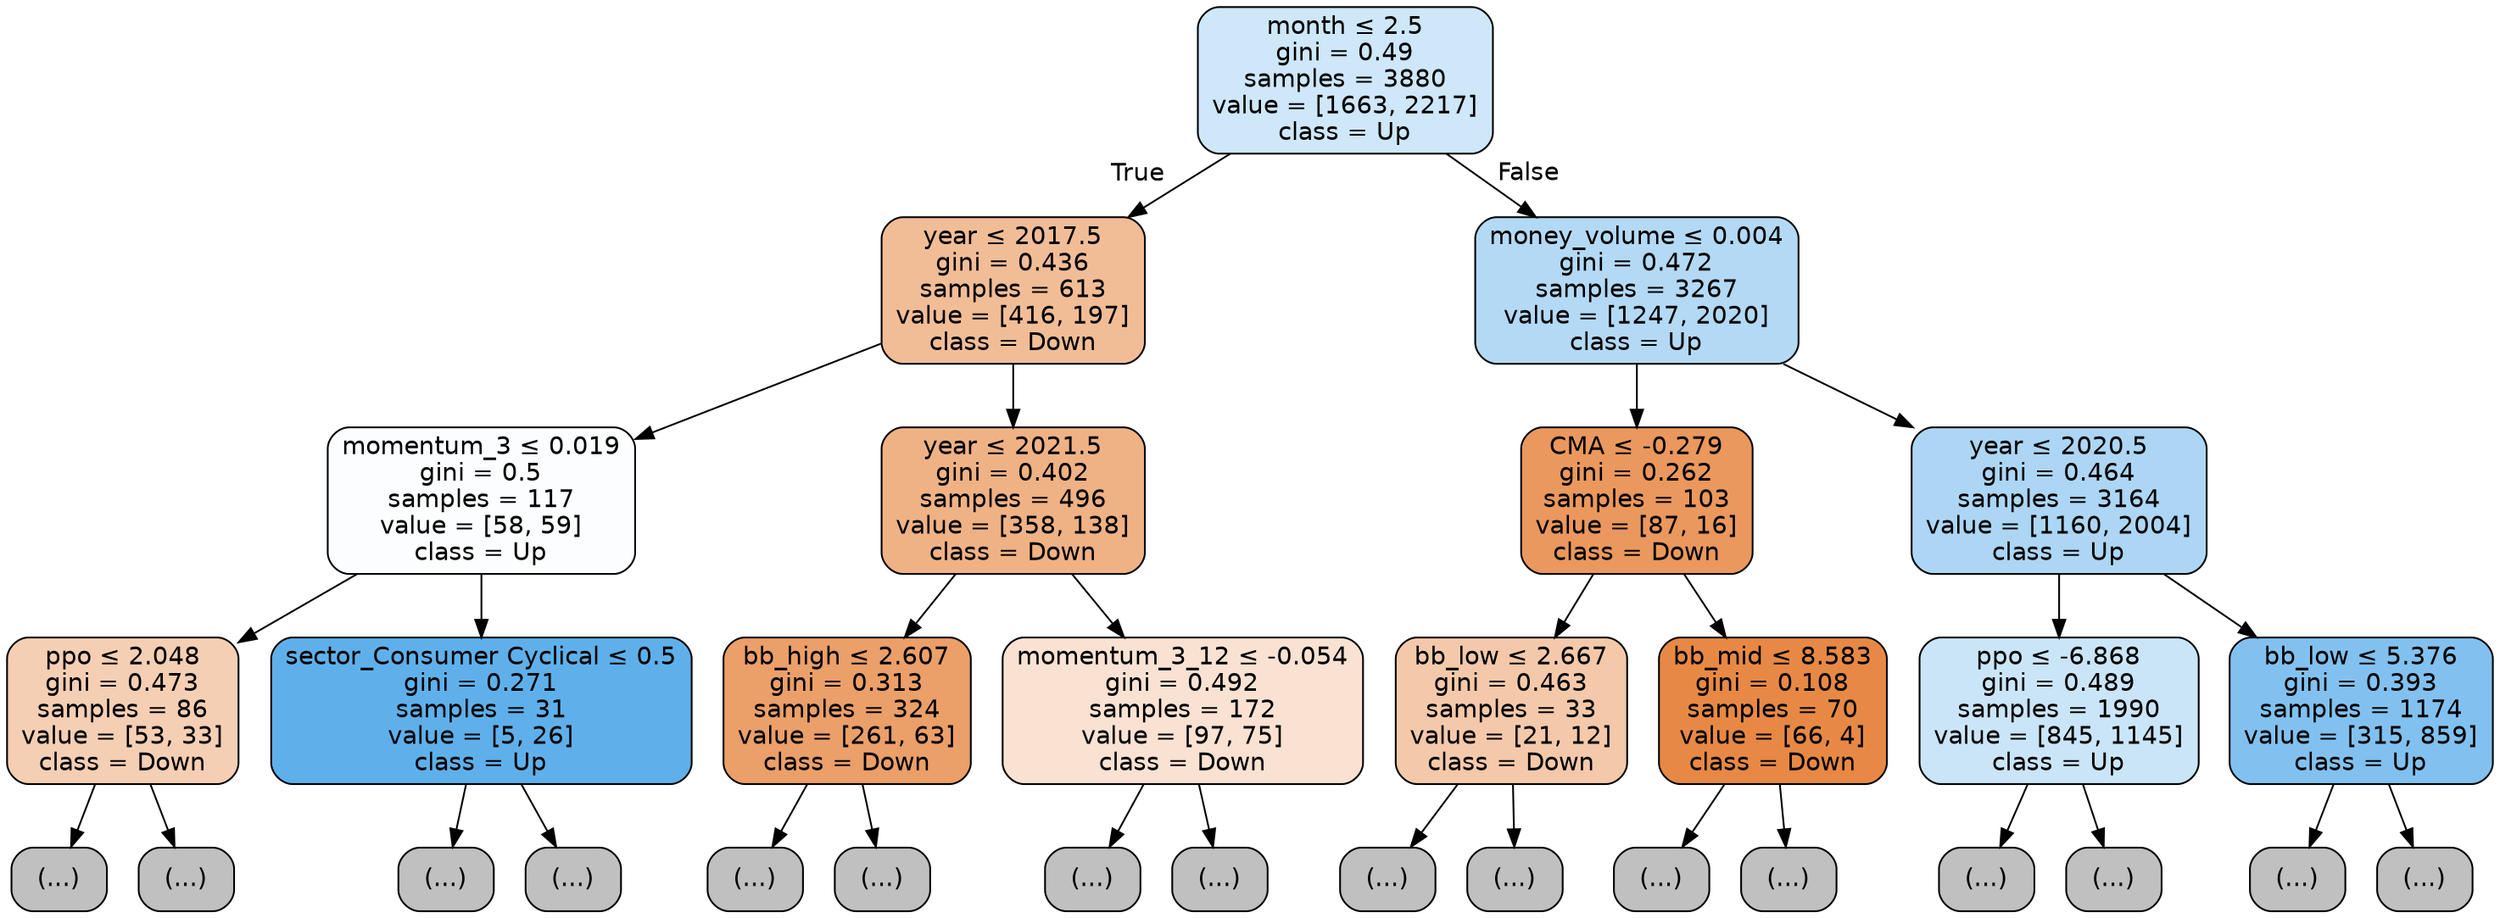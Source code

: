 digraph Tree {
node [shape=box, style="filled, rounded", color="black", fontname="helvetica"] ;
edge [fontname="helvetica"] ;
0 [label=<month &le; 2.5<br/>gini = 0.49<br/>samples = 3880<br/>value = [1663, 2217]<br/>class = Up>, fillcolor="#cee7f9"] ;
1 [label=<year &le; 2017.5<br/>gini = 0.436<br/>samples = 613<br/>value = [416, 197]<br/>class = Down>, fillcolor="#f1bd97"] ;
0 -> 1 [labeldistance=2.5, labelangle=45, headlabel="True"] ;
2 [label=<momentum_3 &le; 0.019<br/>gini = 0.5<br/>samples = 117<br/>value = [58, 59]<br/>class = Up>, fillcolor="#fcfdff"] ;
1 -> 2 ;
3 [label=<ppo &le; 2.048<br/>gini = 0.473<br/>samples = 86<br/>value = [53, 33]<br/>class = Down>, fillcolor="#f5cfb4"] ;
2 -> 3 ;
4 [label="(...)", fillcolor="#C0C0C0"] ;
3 -> 4 ;
7 [label="(...)", fillcolor="#C0C0C0"] ;
3 -> 7 ;
10 [label=<sector_Consumer Cyclical &le; 0.5<br/>gini = 0.271<br/>samples = 31<br/>value = [5, 26]<br/>class = Up>, fillcolor="#5fb0ea"] ;
2 -> 10 ;
11 [label="(...)", fillcolor="#C0C0C0"] ;
10 -> 11 ;
14 [label="(...)", fillcolor="#C0C0C0"] ;
10 -> 14 ;
15 [label=<year &le; 2021.5<br/>gini = 0.402<br/>samples = 496<br/>value = [358, 138]<br/>class = Down>, fillcolor="#efb285"] ;
1 -> 15 ;
16 [label=<bb_high &le; 2.607<br/>gini = 0.313<br/>samples = 324<br/>value = [261, 63]<br/>class = Down>, fillcolor="#eb9f69"] ;
15 -> 16 ;
17 [label="(...)", fillcolor="#C0C0C0"] ;
16 -> 17 ;
20 [label="(...)", fillcolor="#C0C0C0"] ;
16 -> 20 ;
23 [label=<momentum_3_12 &le; -0.054<br/>gini = 0.492<br/>samples = 172<br/>value = [97, 75]<br/>class = Down>, fillcolor="#f9e2d2"] ;
15 -> 23 ;
24 [label="(...)", fillcolor="#C0C0C0"] ;
23 -> 24 ;
27 [label="(...)", fillcolor="#C0C0C0"] ;
23 -> 27 ;
30 [label=<money_volume &le; 0.004<br/>gini = 0.472<br/>samples = 3267<br/>value = [1247, 2020]<br/>class = Up>, fillcolor="#b3d9f5"] ;
0 -> 30 [labeldistance=2.5, labelangle=-45, headlabel="False"] ;
31 [label=<CMA &le; -0.279<br/>gini = 0.262<br/>samples = 103<br/>value = [87, 16]<br/>class = Down>, fillcolor="#ea985d"] ;
30 -> 31 ;
32 [label=<bb_low &le; 2.667<br/>gini = 0.463<br/>samples = 33<br/>value = [21, 12]<br/>class = Down>, fillcolor="#f4c9aa"] ;
31 -> 32 ;
33 [label="(...)", fillcolor="#C0C0C0"] ;
32 -> 33 ;
36 [label="(...)", fillcolor="#C0C0C0"] ;
32 -> 36 ;
39 [label=<bb_mid &le; 8.583<br/>gini = 0.108<br/>samples = 70<br/>value = [66, 4]<br/>class = Down>, fillcolor="#e78945"] ;
31 -> 39 ;
40 [label="(...)", fillcolor="#C0C0C0"] ;
39 -> 40 ;
43 [label="(...)", fillcolor="#C0C0C0"] ;
39 -> 43 ;
44 [label=<year &le; 2020.5<br/>gini = 0.464<br/>samples = 3164<br/>value = [1160, 2004]<br/>class = Up>, fillcolor="#acd6f4"] ;
30 -> 44 ;
45 [label=<ppo &le; -6.868<br/>gini = 0.489<br/>samples = 1990<br/>value = [845, 1145]<br/>class = Up>, fillcolor="#cbe5f8"] ;
44 -> 45 ;
46 [label="(...)", fillcolor="#C0C0C0"] ;
45 -> 46 ;
49 [label="(...)", fillcolor="#C0C0C0"] ;
45 -> 49 ;
52 [label=<bb_low &le; 5.376<br/>gini = 0.393<br/>samples = 1174<br/>value = [315, 859]<br/>class = Up>, fillcolor="#82c1ef"] ;
44 -> 52 ;
53 [label="(...)", fillcolor="#C0C0C0"] ;
52 -> 53 ;
56 [label="(...)", fillcolor="#C0C0C0"] ;
52 -> 56 ;
}